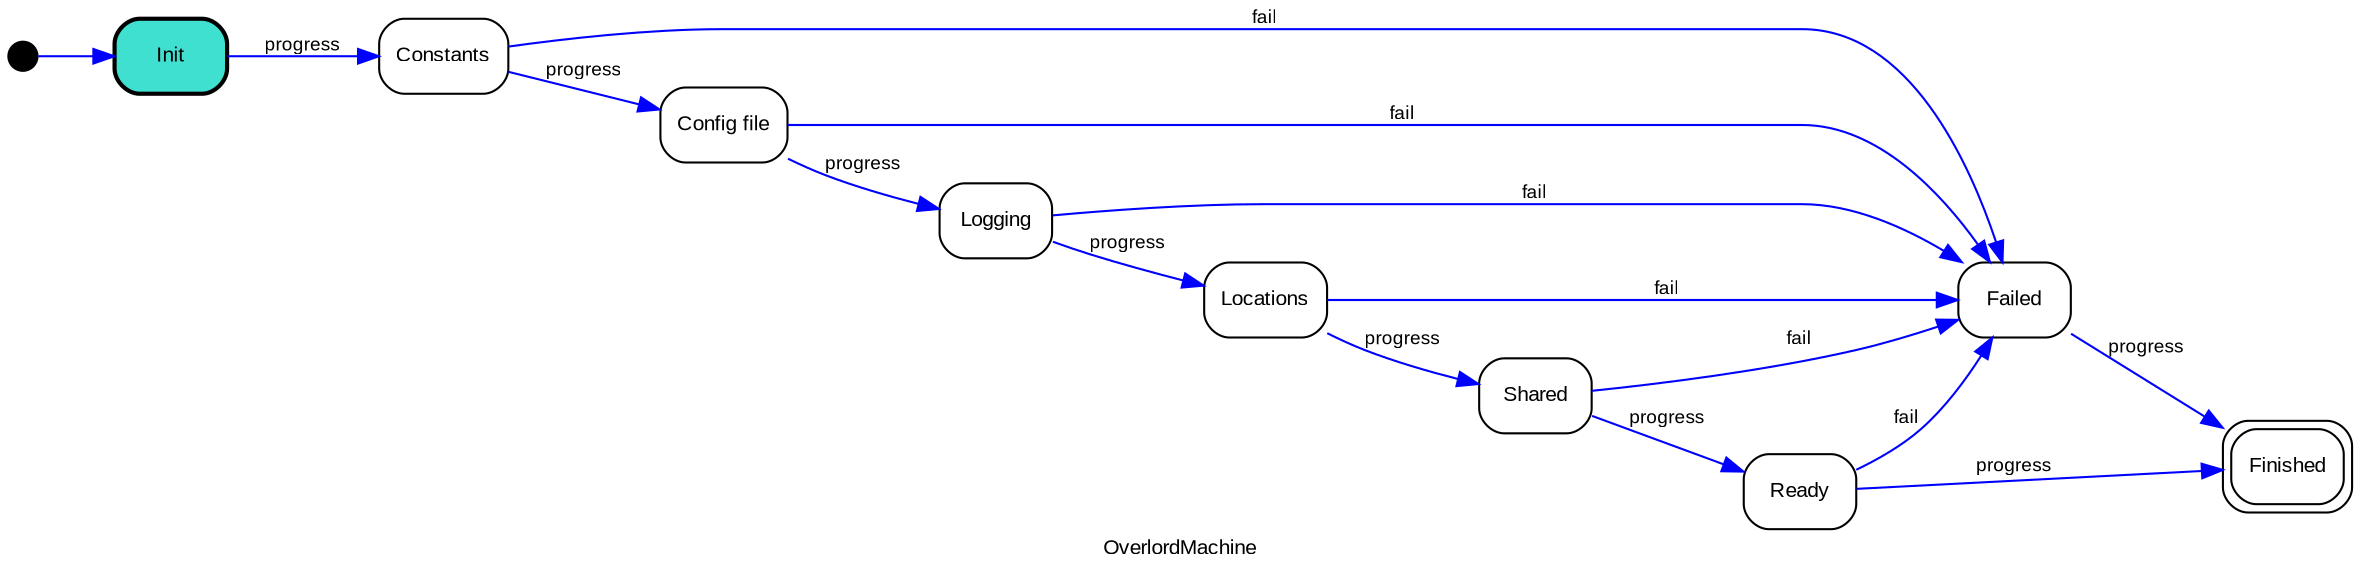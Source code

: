 digraph list {
label=OverlordMachine;
fontname=Arial;
fontsize=10;
rankdir=LR;
i [shape=circle, style=filled, fontsize=1, fixedsize=true, width=0.2, height=0.2, fillcolor=black];
i -> init [label="", color=blue, fontname=Arial, fontsize=9];
init [label=Init, shape=rectangle, style="rounded, filled", fontname=Arial, fontsize=10, peripheries=1, penwidth=2, fillcolor=turquoise];
init -> constants [label=progress, color=blue, fontname=Arial, fontsize=9];
constants [label=Constants, shape=rectangle, style="rounded, filled", fontname=Arial, fontsize=10, peripheries=1, fillcolor=white];
constants -> config_file [label=progress, color=blue, fontname=Arial, fontsize=9];
constants -> failed [label=fail, color=blue, fontname=Arial, fontsize=9];
config_file [label="Config file", shape=rectangle, style="rounded, filled", fontname=Arial, fontsize=10, peripheries=1, fillcolor=white];
config_file -> logging [label=progress, color=blue, fontname=Arial, fontsize=9];
config_file -> failed [label=fail, color=blue, fontname=Arial, fontsize=9];
logging [label=Logging, shape=rectangle, style="rounded, filled", fontname=Arial, fontsize=10, peripheries=1, fillcolor=white];
logging -> locations [label=progress, color=blue, fontname=Arial, fontsize=9];
logging -> failed [label=fail, color=blue, fontname=Arial, fontsize=9];
locations [label=Locations, shape=rectangle, style="rounded, filled", fontname=Arial, fontsize=10, peripheries=1, fillcolor=white];
locations -> shared [label=progress, color=blue, fontname=Arial, fontsize=9];
locations -> failed [label=fail, color=blue, fontname=Arial, fontsize=9];
shared [label=Shared, shape=rectangle, style="rounded, filled", fontname=Arial, fontsize=10, peripheries=1, fillcolor=white];
shared -> ready [label=progress, color=blue, fontname=Arial, fontsize=9];
shared -> failed [label=fail, color=blue, fontname=Arial, fontsize=9];
ready [label=Ready, shape=rectangle, style="rounded, filled", fontname=Arial, fontsize=10, peripheries=1, fillcolor=white];
ready -> finished [label=progress, color=blue, fontname=Arial, fontsize=9];
ready -> failed [label=fail, color=blue, fontname=Arial, fontsize=9];
failed [label=Failed, shape=rectangle, style="rounded, filled", fontname=Arial, fontsize=10, peripheries=1, fillcolor=white];
failed -> finished [label=progress, color=blue, fontname=Arial, fontsize=9];
finished [label=Finished, shape=rectangle, style="rounded, filled", fontname=Arial, fontsize=10, peripheries=2, fillcolor=white];
}
